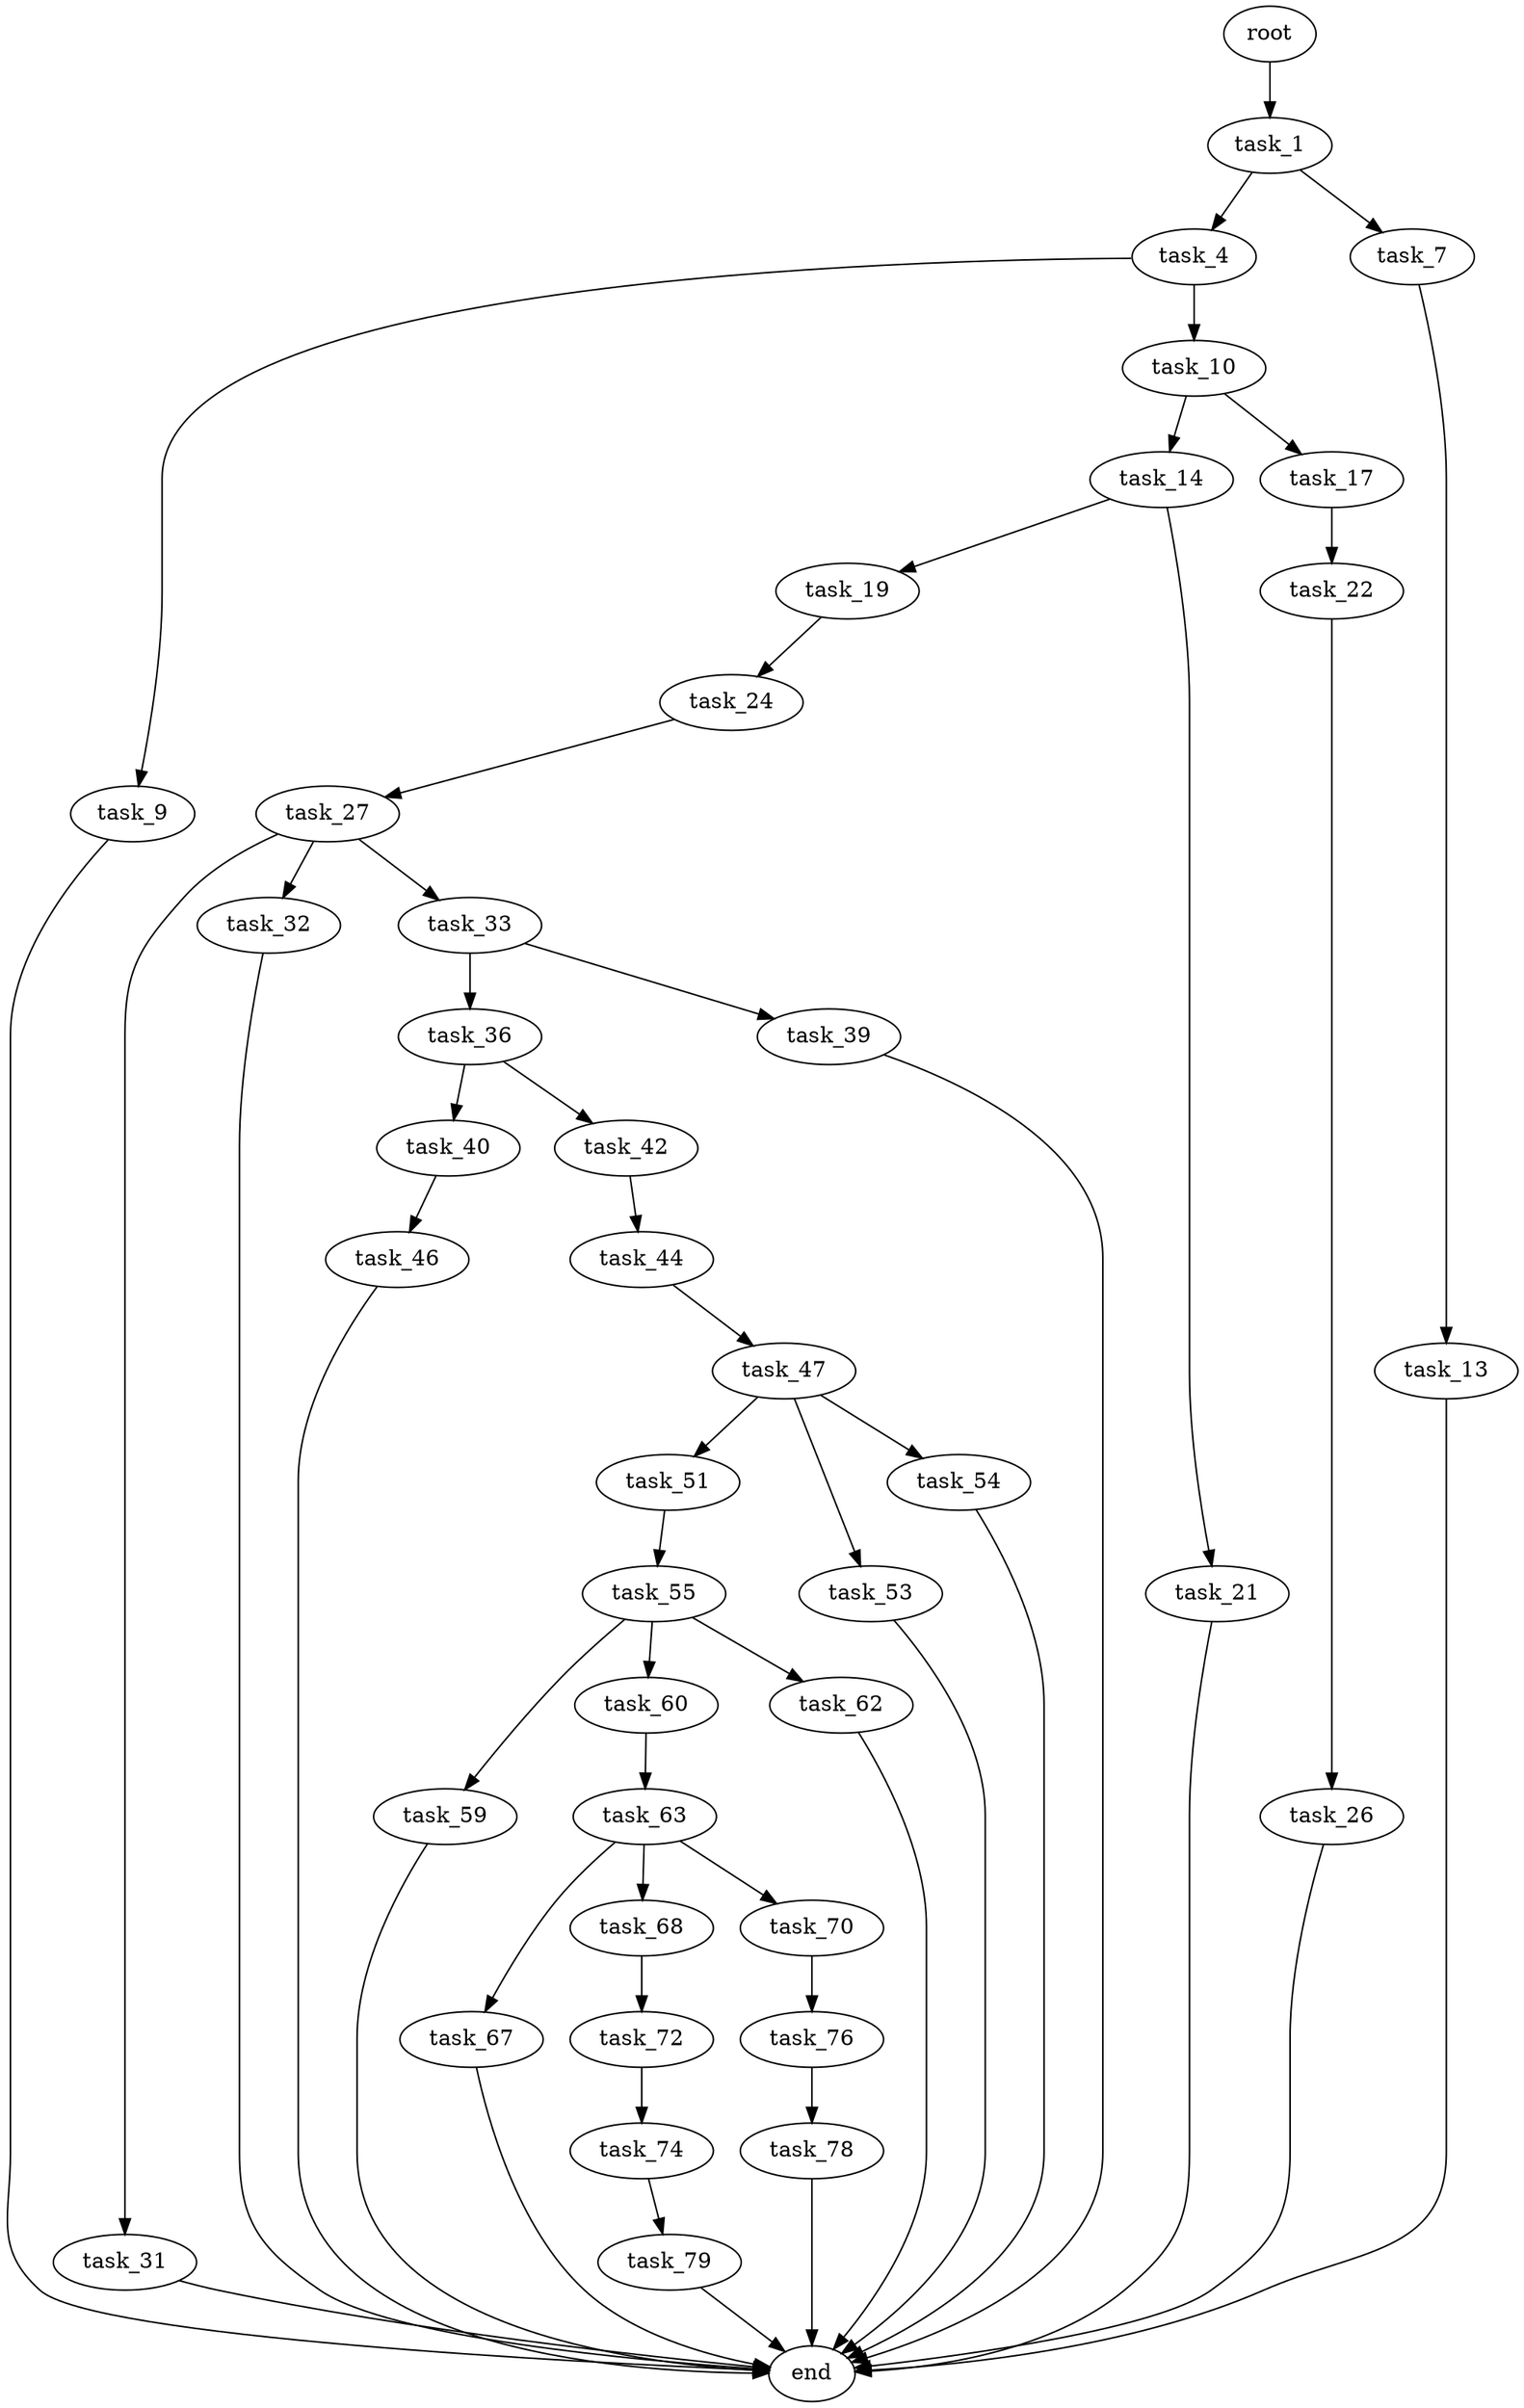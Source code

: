 digraph G {
  root [size="0.000000"];
  task_1 [size="231442742505.000000"];
  task_4 [size="84390201867.000000"];
  task_7 [size="10740309405.000000"];
  task_9 [size="134217728000.000000"];
  task_10 [size="8589934592.000000"];
  task_13 [size="25623065474.000000"];
  end [size="0.000000"];
  task_14 [size="8589934592.000000"];
  task_17 [size="33550938792.000000"];
  task_19 [size="65218659180.000000"];
  task_21 [size="134217728000.000000"];
  task_22 [size="1073741824000.000000"];
  task_24 [size="411119318168.000000"];
  task_26 [size="10136727982.000000"];
  task_27 [size="3158287954.000000"];
  task_31 [size="657696625977.000000"];
  task_32 [size="1073741824000.000000"];
  task_33 [size="229977267447.000000"];
  task_36 [size="100774570980.000000"];
  task_39 [size="8495516692.000000"];
  task_40 [size="107460873012.000000"];
  task_42 [size="745895776741.000000"];
  task_46 [size="1073741824000.000000"];
  task_44 [size="23409414380.000000"];
  task_47 [size="368293445632.000000"];
  task_51 [size="966669788052.000000"];
  task_53 [size="68719476736.000000"];
  task_54 [size="782757789696.000000"];
  task_55 [size="28991029248.000000"];
  task_59 [size="134217728000.000000"];
  task_60 [size="134217728000.000000"];
  task_62 [size="19129257286.000000"];
  task_63 [size="134217728000.000000"];
  task_67 [size="64412701200.000000"];
  task_68 [size="17200075341.000000"];
  task_70 [size="2562983822.000000"];
  task_72 [size="167429914869.000000"];
  task_76 [size="3548602400.000000"];
  task_74 [size="8589934592.000000"];
  task_79 [size="143432772360.000000"];
  task_78 [size="357020910840.000000"];

  root -> task_1 [size="1.000000"];
  task_1 -> task_4 [size="301989888.000000"];
  task_1 -> task_7 [size="301989888.000000"];
  task_4 -> task_9 [size="75497472.000000"];
  task_4 -> task_10 [size="75497472.000000"];
  task_7 -> task_13 [size="209715200.000000"];
  task_9 -> end [size="1.000000"];
  task_10 -> task_14 [size="33554432.000000"];
  task_10 -> task_17 [size="33554432.000000"];
  task_13 -> end [size="1.000000"];
  task_14 -> task_19 [size="33554432.000000"];
  task_14 -> task_21 [size="33554432.000000"];
  task_17 -> task_22 [size="33554432.000000"];
  task_19 -> task_24 [size="134217728.000000"];
  task_21 -> end [size="1.000000"];
  task_22 -> task_26 [size="838860800.000000"];
  task_24 -> task_27 [size="536870912.000000"];
  task_26 -> end [size="1.000000"];
  task_27 -> task_31 [size="75497472.000000"];
  task_27 -> task_32 [size="75497472.000000"];
  task_27 -> task_33 [size="75497472.000000"];
  task_31 -> end [size="1.000000"];
  task_32 -> end [size="1.000000"];
  task_33 -> task_36 [size="411041792.000000"];
  task_33 -> task_39 [size="411041792.000000"];
  task_36 -> task_40 [size="209715200.000000"];
  task_36 -> task_42 [size="209715200.000000"];
  task_39 -> end [size="1.000000"];
  task_40 -> task_46 [size="134217728.000000"];
  task_42 -> task_44 [size="838860800.000000"];
  task_46 -> end [size="1.000000"];
  task_44 -> task_47 [size="33554432.000000"];
  task_47 -> task_51 [size="411041792.000000"];
  task_47 -> task_53 [size="411041792.000000"];
  task_47 -> task_54 [size="411041792.000000"];
  task_51 -> task_55 [size="679477248.000000"];
  task_53 -> end [size="1.000000"];
  task_54 -> end [size="1.000000"];
  task_55 -> task_59 [size="75497472.000000"];
  task_55 -> task_60 [size="75497472.000000"];
  task_55 -> task_62 [size="75497472.000000"];
  task_59 -> end [size="1.000000"];
  task_60 -> task_63 [size="209715200.000000"];
  task_62 -> end [size="1.000000"];
  task_63 -> task_67 [size="209715200.000000"];
  task_63 -> task_68 [size="209715200.000000"];
  task_63 -> task_70 [size="209715200.000000"];
  task_67 -> end [size="1.000000"];
  task_68 -> task_72 [size="301989888.000000"];
  task_70 -> task_76 [size="75497472.000000"];
  task_72 -> task_74 [size="301989888.000000"];
  task_76 -> task_78 [size="75497472.000000"];
  task_74 -> task_79 [size="33554432.000000"];
  task_79 -> end [size="1.000000"];
  task_78 -> end [size="1.000000"];
}
